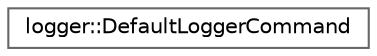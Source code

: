 digraph "Graphical Class Hierarchy"
{
 // LATEX_PDF_SIZE
  bgcolor="transparent";
  edge [fontname=Helvetica,fontsize=10,labelfontname=Helvetica,labelfontsize=10];
  node [fontname=Helvetica,fontsize=10,shape=box,height=0.2,width=0.4];
  rankdir="LR";
  Node0 [id="Node000000",label="logger::DefaultLoggerCommand",height=0.2,width=0.4,color="grey40", fillcolor="white", style="filled",URL="$dd/d5c/classlogger_1_1DefaultLoggerCommand.html",tooltip=" "];
}
